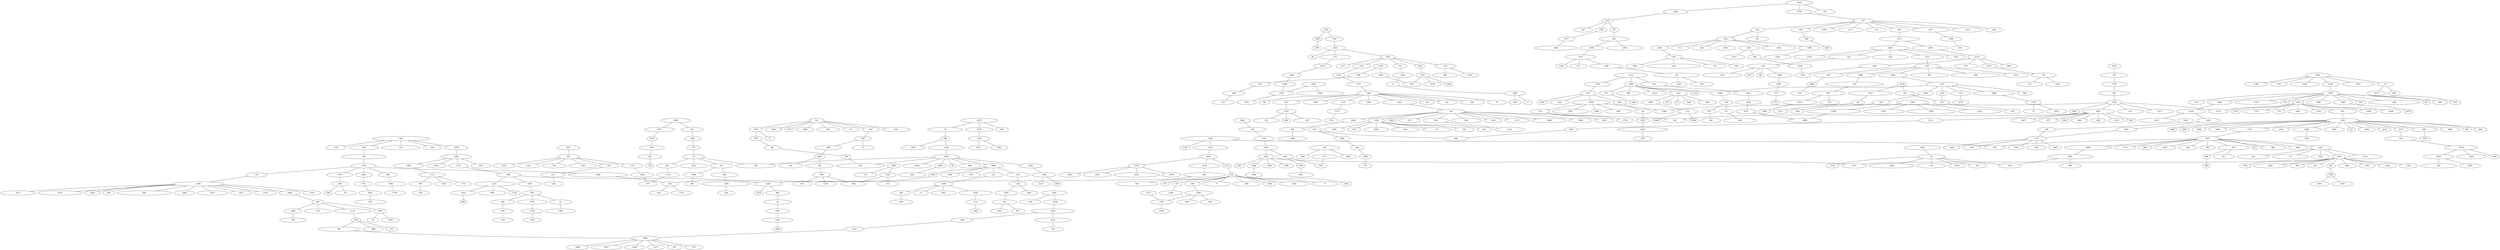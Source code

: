 graph {



	1000 [height="0.47", level="1", pos="-2176.00,-25022.75", width="1.46"];
	1003 [height="0.47", level="3", pos="-19594.56,-6836.48", width="1.39"];
	1004 [height="0.47", level="4", pos="14266.13,45378.16", width="1.83"];
	1005 [height="0.47", level="3", pos="12906.98,-16640.32", width="3.26"];
	1006 [height="0.47", level="5", pos="-2343.33,41447.18", width="1.39"];
	1007 [height="0.47", level="7", pos="30479.66,19232.60", width="0.97"];
	1009 [height="0.47", level="4", pos="-50760.72,7044.84", width="2.40"];
	1011 [height="0.47", level="3", pos="87067.88,69178.60", width="2.19"];
	1018 [height="0.47", level="7", pos="19682.10,-15401.94", width="2.54"];
	1028 [height="0.47", level="5", pos="-7848.45,5232.47", width="2.29"];
	1029 [height="0.47", level="4", pos="25585.59,23347.51", width="2.53"];
	1037 [height="0.47", level="8", pos="-36314.89,14398.19", width="2.04"];
	1040 [height="0.47", level="7", pos="40428.90,-16385.55", width="2.18"];
	1045 [height="0.47", level="8", pos="14525.84,-22230.19", width="2.15"];
	1047 [height="0.47", level="7", pos="-22592.40,-41542.17", width="1.04"];
	1052 [height="0.47", level="5", pos="54452.25,18383.52", width="3.31"];
	1054 [height="0.47", level="7", pos="-61019.31,15095.49", width="2.25"];
	1055 [height="0.47", level="1", pos="38298.18,-12136.38", width="3.36"];
	1056 [height="0.47", level="3", pos="-11052.52,28683.45", width="0.79"];
	1057 [height="0.47", level="3", pos="-23466.91,-28142.00", width="3.03"];
	1058 [height="0.47", level="5", pos="-26368.41,-23693.67", width="2.74"];
	1066 [height="0.47", level="7", pos="4688.86,6897.08", width="0.56"];
	1068 [height="0.47", level="3", pos="-3880.93,-41390.00", width="1.07"];
	107 [height="0.47", level="3", pos="-13997.54,-28858.96", width="3.03"];
	1071 [height="0.47", level="6", pos="38026.19,-19723.56", width="2.29"];
	1074 [height="0.47", level="3", pos="10784.84,-10572.13", width="3.38"];
	1080 [height="0.47", level="2", pos="363.55,-41730.20", width="2.61"];
	1083 [height="0.47", level="1", pos="-30373.20,-53356.20", width="0.67"];
	1088 [height="0.47", level="6", pos="48059.66,-25370.47", width="1.94"];
	1089 [height="0.47", level="3", pos="30326.22,2466.31", width="6.46"];
	1096 [height="0.47", level="3", pos="26649.20,226.42", width="3.40"];
	1098 [height="0.47", level="7", pos="29545.38,-38887.21", width="2.40"];
	1099 [height="0.47", level="8", pos="-64006.05,15850.02", width="2.29"];
	11 [height="0.47", level="2", pos="-9687.20,-40913.26", width="0.94"];
	1101 [height="0.47", level="5", pos="22712.28,-12519.38", width="2.18"];
	1102 [height="0.47", level="5", pos="23933.06,-8427.73", width="3.24"];
	1104 [height="0.47", level="3", pos="31204.95,-5597.54", width="2.67"];
	1117 [height="0.47", level="4", pos="-58399.92,-1053.48", width="2.75"];
	1121 [height="0.47", level="5", pos="11214.87,-24883.09", width="2.13"];
	1125 [height="0.47", level="3", pos="-16535.28,-28906.77", width="2.06"];
	1127 [height="0.47", level="6", pos="-3926.44,42506.67", width="2.22"];
	1129 [height="0.47", level="3", pos="86591.98,71340.84", width="2.29"];
	1130 [height="0.47", level="6", pos="44873.41,6763.05", width="2.47"];
	1133 [height="0.47", level="5", pos="50786.22,-70.90", width="2.36"];
	1135 [height="0.47", level="8", pos="-25521.68,37455.95", width="2.18"];
	114 [height="0.47", level="3", pos="-54289.02,8352.30", width="2.26"];
	1140 [height="0.47", level="7", pos="-31531.37,35398.03", width="1.29"];
	1143 [height="0.47", level="1", pos="-37449.02,-11565.01", width="3.26"];
	1144 [height="0.47", level="6", pos="-14471.79,-2229.38", width="1.74"];
	1146 [height="0.47", level="5", pos="-254.51,24997.80", width="2.47"];
	1151 [height="0.47", level="3", pos="-29715.71,-34820.21", width="2.25"];
	1153 [height="0.47", level="5", pos="-8180.61,12075.83", width="1.74"];
	1157 [height="0.47", level="5", pos="-35369.08,-24626.20", width="2.19"];
	1158 [height="0.47", level="3", pos="37446.84,8527.63", width="1.92"];
	1160 [height="0.47", level="3", pos="9835.93,-15738.26", width="1.94"];
	1163 [height="0.47", level="5", pos="8734.24,-47943.26", width="2.19"];
	1164 [height="0.47", level="5", pos="-30651.72,-11729.60", width="1.94"];
	1166 [height="0.47", level="6", pos="55326.77,2524.86", width="5.26"];
	1169 [height="0.47", level="5", pos="-5914.12,5705.10", width="1.21"];
	1173 [height="0.47", level="5", pos="-36352.30,-14188.79", width="2.67"];
	1175 [height="0.47", level="4", pos="-33137.06,-24549.32", width="2.64"];
	1193 [height="0.47", level="6", pos="-50814.16,18543.45", width="4.29"];
	1194 [height="0.47", level="3", pos="141.63,1445.03", width="2.78"];
	1196 [height="0.47", level="3", pos="33913.59,-12406.43", width="0.94"];
	1200 [height="0.47", level="5", pos="-31700.71,29183.74", width="1.49"];
	1201 [height="0.47", level="3", pos="10966.00,23714.04", width="1.78"];
	1206 [height="0.47", level="5", pos="6773.96,35638.19", width="1.36"];
	1208 [height="0.47", level="7", pos="-24594.80,4827.69", width="4.14"];
	1209 [height="0.47", level="3", pos="13577.92,-21069.09", width="2.11"];
	1212 [height="0.47", level="2", pos="-22849.13,-3677.68", width="2.61"];
	1221 [height="0.47", level="3", pos="-34916.15,52429.76", width="1.63"];
	1224 [height="0.47", level="3", pos="-24402.50,26202.61", width="1.04"];
	1226 [height="0.47", level="4", pos="12259.04,35229.18", width="2.64"];
	1236 [height="0.47", level="2", pos="-32801.87,-42901.82", width="1.97"];
	1237 [height="0.47", level="1", pos="-27477.97,33376.25", width="3.47"];
	1241 [height="0.47", level="3", pos="35780.47,-20348.62", width="2.40"];
	1248 [height="0.47", level="8", pos="-10110.36,-30833.25", width="2.53"];
	1249 [height="0.47", level="3", pos="-26008.50,-23051.04", width="2.33"];
	1250 [height="0.47", level="7", pos="-65685.32,14622.18", width="2.88"];
	1257 [height="0.47", level="1", pos="-7303.73,-37730.17", width="1.81"];
	1259 [height="0.47", level="8", pos="-25850.60,-31803.18", width="1.33"];
	1263 [height="0.47", level="3", pos="-23645.40,-2129.58", width="1.67"];
	1264 [height="0.47", level="1", pos="5161.46,24007.35", width="2.01"];
	1266 [height="0.47", level="2", pos="11097.66,21442.24", width="2.06"];
	1274 [height="0.47", level="2", pos="3162.14,-9884.47", width="0.44"];
	1278 [height="0.47", level="7", pos="4543.93,-26519.49", width="0.76"];
	1281 [height="0.47", level="7", pos="-24863.78,-33891.63", width="1.99"];
	1284 [height="0.47", level="2", pos="-14363.21,-38166.57", width="2.26"];
	1292 [height="0.47", level="2", pos="5099.09,-6686.76", width="2.40"];
	1293 [height="0.47", level="7", pos="47869.58,-5525.45", width="3.03"];
	1297 [height="0.47", level="7", pos="-55586.31,23610.46", width="1.81"];
	1299 [height="0.47", level="3", pos="-48673.34,28162.61", width="2.15"];
	1305 [height="0.47", level="7", pos="-25814.42,-38055.51", width="1.57"];
	1312 [height="0.47", level="6", pos="40488.02,-24265.79", width="2.88"];
	1313 [height="0.47", level="2", pos="-53312.37,32436.92", width="0.81"];
	1315 [height="0.47", level="5", pos="7906.53,28552.97", width="2.68"];
	132 [height="0.47", level="3", pos="33070.25,9836.99", width="2.54"];
	1322 [height="0.47", level="3", pos="-29077.66,-4884.36", width="1.74"];
	1330 [height="0.47", level="6", pos="-38805.38,-7578.38", width="2.25"];
	1333 [height="0.47", level="5", pos="-2802.20,12443.40", width="4.58"];
	1340 [height="0.47", level="4", pos="-28780.83,-25072.46", width="2.50"];
	1341 [height="0.47", level="3", pos="9999.76,-46714.13", width="2.19"];
	1349 [height="0.47", level="8", pos="-6038.33,-37347.79", width="1.76"];
	1356 [height="0.47", level="4", pos="16524.61,-51286.51", width="2.36"];
	1357 [height="0.47", level="2", pos="-27408.08,-29145.93", width="2.64"];
	1359 [height="0.47", level="3", pos="-23696.99,17138.10", width="2.81"];
	1360 [height="0.47", level="8", pos="-21965.11,-51743.86", width="1.97"];
	1361 [height="0.47", level="7", pos="15837.58,34506.76", width="1.83"];
	1363 [height="0.47", level="6", pos="-5234.46,-22976.69", width="3.26"];
	1383 [height="0.47", level="6", pos="19391.04,-2893.82", width="6.36"];
	1384 [height="0.47", level="5", pos="5868.92,37366.74", width="1.85"];
	1387 [height="0.47", level="5", pos="-2234.93,-41656.06", width="3.31"];
	1389 [height="0.47", level="7", pos="31725.21,20230.51", width="2.60"];
	139 [height="0.47", level="1", pos="9380.93,2721.23", width="3.13"];
	1396 [height="0.47", level="3", pos="8522.35,35150.58", width="1.64"];
	1398 [height="0.47", level="7", pos="-15458.39,-58748.34", width="2.32"];
	1399 [height="0.47", level="7", pos="4436.31,11557.08", width="1.14"];
	14 [height="0.47", level="1", pos="12579.96,15568.72", width="3.93"];
	140 [height="0.47", level="3", pos="-27741.88,19068.53", width="2.18"];
	1402 [height="0.47", level="6", pos="-52705.12,-9535.95", width="2.64"];
	1404 [height="0.47", level="7", pos="-38979.02,38796.01", width="1.28"];
	1405 [height="0.47", level="8", pos="-14232.29,-4384.96", width="1.08"];
	141 [height="0.47", level="3", pos="92444.14,70726.65", width="2.36"];
	1417 [height="0.47", level="4", pos="-28097.49,-791.62", width="0.88"];
	1421 [height="0.47", level="5", pos="55070.90,-14007.34", width="2.13"];
	1433 [height="0.47", level="3", pos="-30425.76,48064.50", width="4.79"];
	144 [height="0.47", level="5", pos="-31573.47,23707.96", width="1.46"];
	1440 [height="0.47", level="3", pos="-18119.71,28878.93", width="1.01"];
	1443 [height="0.47", level="5", pos="-40621.09,28900.98", width="2.74"];
	1445 [height="0.47", level="2", pos="27230.69,40637.83", width="1.43"];
	1446 [height="0.47", level="5", pos="-14458.30,33925.42", width="1.35"];
	1455 [height="0.47", level="3", pos="-18315.83,35453.12", width="2.08"];
	1456 [height="0.47", level="8", pos="-6072.68,41265.84", width="1.81"];
	1457 [height="0.47", level="6", pos="-18994.47,-45373.70", width="1.56"];
	1458 [height="0.47", level="3", pos="45248.52,-32675.25", width="1.99"];
	1474 [height="0.47", level="2", pos="-6238.82,8042.76", width="1.01"];
	1476 [height="0.47", level="5", pos="-32584.12,-46981.40", width="1.11"];
	148 [height="0.47", level="5", pos="-49715.47,9782.36", width="2.15"];
	1484 [height="0.47", level="2", pos="-40527.32,-15484.85", width="4.54"];
	1488 [height="0.47", level="3", pos="-62411.21,3918.26", width="2.33"];
	149 [height="0.47", level="5", pos="11140.83,39556.60", width="2.26"];
	1490 [height="0.47", level="5", pos="-40853.26,226.86", width="1.88"];
	1492 [height="0.47", level="5", pos="49039.52,3596.13", width="2.54"];
	1494 [height="0.47", level="2", pos="-21376.01,-47768.94", width="0.74"];
	1496 [height="0.47", level="3", pos="-38412.87,-17486.90", width="3.13"];
	1498 [height="0.47", level="4", pos="-27961.58,-15028.54", width="3.74"];
	150 [height="0.47", level="5", pos="-43809.29,19786.11", width="4.47"];
	1505 [height="0.47", level="7", pos="-53510.70,24351.43", width="2.04"];
	1508 [height="0.47", level="3", pos="-30525.72,-10446.65", width="2.47"];
	1512 [height="0.47", level="5", pos="-38983.58,22346.20", width="3.51"];
	1515 [height="0.47", level="8", pos="-3537.09,40816.76", width="2.01"];
	152 [height="0.47", level="3", pos="-36687.25,-3623.21", width="2.82"];
	1522 [height="0.47", level="6", pos="-55745.11,26054.22", width="5.79"];
	1523 [height="0.47", level="4", pos="-60478.18,17956.55", width="2.04"];
	1524 [height="0.47", level="2", pos="16378.33,17307.31", width="2.01"];
	1529 [height="0.47", level="3", pos="91752.46,72527.12", width="1.81"];
	153 [height="0.47", level="4", pos="-16250.89,-27071.60", width="2.82"];
	1532 [height="0.47", level="5", pos="47712.04,-7132.68", width="2.39"];
	1535 [height="0.47", level="4", pos="3447.79,384.76", width="1.43"];
	1537 [height="0.47", level="6", pos="-58840.53,4646.91", width="4.03"];
	1538 [height="0.47", level="2", pos="-20941.54,-18658.39", width="1.76"];
	1539 [height="0.47", level="3", pos="21434.30,-4251.92", width="1.15"];
	1541 [height="0.47", level="7", pos="49926.93,-7506.75", width="2.36"];
	1545 [height="0.47", level="4", pos="16240.73,-7394.44", width="3.79"];
	1551 [height="0.47", level="5", pos="-6590.00,10203.67", width="1.07"];
	1555 [height="0.47", level="5", pos="-38427.51,14583.37", width="2.08"];
	1560 [height="0.47", level="7", pos="-43759.97,-23916.58", width="1.28"];
	1567 [height="0.47", level="6", pos="-6361.31,-35549.53", width="2.40"];
	157 [height="0.47", level="5", pos="-34187.38,21646.86", width="1.56"];
	1577 [height="0.47", level="5", pos="-27690.07,-40634.65", width="1.50"];
	1578 [height="0.47", level="5", pos="-20161.99,39951.17", width="1.71"];
	1580 [height="0.47", level="3", pos="78624.28,58313.65", width="2.89"];
	1584 [height="0.47", level="8", pos="13681.37,27376.80", width="0.83"];
	1588 [height="0.47", level="4", pos="-41971.27,-28272.61", width="3.58"];
	1589 [height="0.47", level="5", pos="8861.65,30203.42", width="1.46"];
	1591 [height="0.47", level="2", pos="13471.04,17828.91", width="2.29"];
	1593 [height="0.47", level="4", pos="-38501.85,-33989.04", width="1.83"];
	1598 [height="0.47", level="6", pos="49449.27,8545.56", width="2.19"];
	1608 [height="0.47", level="7", pos="31175.48,-37469.72", width="2.96"];
	161 [height="0.47", level="2", pos="56869.00,14056.27", width="2.40"];
	1618 [height="0.47", level="4", pos="3801.31,2189.01", width="1.88"];
	1619 [height="0.47", level="8", pos="-52947.66,-5926.09", width="2.94"];
	1621 [height="0.47", level="8", pos="19062.04,34959.51", width="1.36"];
	1630 [height="0.47", level="5", pos="37510.71,5480.62", width="2.46"];
	1633 [height="0.47", level="3", pos="43646.70,11774.12", width="2.99"];
	1638 [height="0.47", level="7", pos="33632.25,13354.88", width="2.06"];
	164 [height="0.47", level="4", pos="-32001.27,-15210.86", width="3.01"];
	1642 [height="0.47", level="3", pos="-31867.84,-10785.38", width="0.81"];
	1643 [height="0.47", level="8", pos="38564.94,2106.04", width="1.94"];
	1646 [height="0.47", level="5", pos="2950.18,3395.09", width="1.11"];
	1647 [height="0.47", level="6", pos="35187.02,7953.05", width="1.92"];
	1648 [height="0.47", level="2", pos="-1262.61,5727.97", width="1.50"];
	1650 [height="0.47", level="4", pos="4017.64,-5893.54", width="3.00"];
	1652 [height="0.47", level="1", pos="6823.20,25991.71", width="1.25"];
	1657 [height="0.47", level="3", pos="-16764.31,33329.15", width="1.99"];
	1662 [height="0.47", level="7", pos="-5907.60,20697.27", width="2.74"];
	1663 [height="0.47", level="8", pos="17676.56,13891.01", width="1.18"];
	1674 [height="0.47", level="7", pos="-10861.12,14472.41", width="0.83"];
	1679 [height="0.47", level="2", pos="-33994.73,14007.98", width="1.43"];
	168 [height="0.47", level="2", pos="24117.43,41341.17", width="3.29"];
	1681 [height="0.47", level="8", pos="14788.53,2021.64", width="4.92"];
	1683 [height="0.47", level="3", pos="75661.67,52546.34", width="1.85"];
	1686 [height="0.47", level="1", pos="1805.07,8759.56", width="2.01"];
	1689 [height="0.47", level="5", pos="15567.54,4170.24", width="5.13"];
	1691 [height="0.47", level="8", pos="13615.85,25732.87", width="2.11"];
	1692 [height="0.47", level="6", pos="-5420.04,47054.95", width="1.78"];
	17 [height="0.47", level="1", pos="-3154.05,-26420.03", width="2.88"];
	1700 [height="0.47", level="4", pos="25626.17,1394.79", width="2.29"];
	1703 [height="0.47", level="3", pos="-5387.53,22112.31", width="1.88"];
	1705 [height="0.47", level="3", pos="-21466.36,7445.91", width="1.85"];
	1707 [height="0.47", level="6", pos="8535.74,7584.71", width="4.35"];
	1709 [height="0.47", level="7", pos="-19279.53,-57085.78", width="1.57"];
	1711 [height="0.47", level="2", pos="20693.35,36564.88", width="2.74"];
	1713 [height="0.47", level="3", pos="9656.33,-18321.14", width="2.88"];
	1716 [height="0.47", level="1", pos="14682.06,-25214.31", width="1.28"];
	1725 [height="0.47", level="8", pos="19522.05,13514.08", width="2.15"];
	1730 [height="0.47", level="7", pos="-36549.36,-22377.78", width="1.56"];
	1731 [height="0.47", level="6", pos="8294.56,-18062.74", width="1.74"];
	1733 [height="0.47", level="3", pos="16485.87,10681.92", width="2.33"];
	1737 [height="0.47", level="4", pos="-8900.06,4714.70", width="2.99"];
	174 [height="0.47", level="3", pos="-5551.32,2949.68", width="1.29"];
	1748 [height="0.47", level="8", pos="15360.29,27248.47", width="2.26"];
	1751 [height="0.47", level="6", pos="29205.65,3959.23", width="2.29"];
	1755 [height="0.47", level="6", pos="-6991.93,-1248.44", width="2.75"];
	1759 [height="0.47", level="8", pos="30320.73,-8707.96", width="2.81"];
	1763 [height="0.47", level="2", pos="63330.34,38117.19", width="1.43"];
	1766 [height="0.47", level="7", pos="24440.38,-43540.27", width="2.32"];
	1768 [height="0.47", level="3", pos="18498.39,-37282.44", width="3.26"];
	1774 [height="0.47", level="7", pos="27060.11,-12306.24", width="1.99"];
	1787 [height="0.47", level="4", pos="56909.39,37454.59", width="1.35"];
	1789 [height="0.47", level="3", pos="-48821.77,-16898.08", width="1.28"];
	1793 [height="0.47", level="1", pos="19502.65,-33049.28", width="3.24"];
	1794 [height="0.47", level="8", pos="20854.63,-31377.53", width="2.29"];
	1801 [height="0.47", level="3", pos="81394.42,63471.22", width="1.18"];
	1806 [height="0.47", level="5", pos="-24020.69,-12221.51", width="1.36"];
	1807 [height="0.47", level="5", pos="-30081.02,-1215.23", width="2.75"];
	1810 [height="0.47", level="3", pos="70035.13,48497.01", width="1.85"];
	1819 [height="0.47", level="5", pos="57781.96,20442.74", width="2.71"];
	182 [height="0.47", level="2", pos="2762.40,-136.64", width="2.04"];
	1826 [height="0.47", level="5", pos="8995.69,32563.52", width="1.78"];
	1830 [height="0.47", level="7", pos="38963.86,39959.82", width="2.06"];
	1832 [height="0.47", level="4", pos="-2895.81,813.49", width="1.42"];
	1835 [height="0.47", level="1", pos="9845.93,-30535.33", width="2.54"];
	1839 [height="0.47", level="1", pos="-17743.41,-19868.61", width="2.26"];
	1847 [height="0.47", level="8", pos="-44745.62,-889.60", width="3.36"];
	1848 [height="0.47", level="3", pos="-11389.99,29204.77", width="0.60"];
	1849 [height="0.47", level="5", pos="26302.57,42087.74", width="1.83"];
	1853 [height="0.47", level="5", pos="6888.54,15633.27", width="3.29"];
	1855 [height="0.47", level="7", pos="-58867.88,19677.79", width="3.72"];
	1856 [height="0.47", level="2", pos="33493.61,21094.10", width="2.50"];
	1857 [height="0.47", level="1", pos="-5803.49,-31160.84", width="2.22"];
	1858 [height="0.47", level="5", pos="31408.86,13267.69", width="2.13"];
	186 [height="0.47", level="5", pos="-48948.38,20873.33", width="3.58"];
	1873 [height="0.47", level="5", pos="10023.25,35036.10", width="1.18"];
	1878 [height="0.47", level="6", pos="8120.47,23276.12", width="1.49"];
	1884 [height="0.47", level="7", pos="-36597.60,33868.71", width="1.08"];
	1885 [height="0.47", level="4", pos="-13255.26,30561.05", width="2.13"];
	1890 [height="0.47", level="2", pos="-9800.46,-43869.57", width="2.32"];
	1891 [height="0.47", level="3", pos="-7739.88,3666.00", width="2.25"];
	19 [height="0.47", level="1", pos="1999.78,-36170.34", width="2.96"];
	1902 [height="0.47", level="5", pos="88923.84,71001.27", width="2.71"];
	1905 [height="0.47", level="6", pos="-5279.12,38957.12", width="2.25"];
	1907 [height="0.47", level="5", pos="-26535.37,-2889.57", width="3.51"];
	191 [height="0.47", level="4", pos="-31291.53,-18182.24", width="2.39"];
	1910 [height="0.47", level="8", pos="16093.99,-28235.68", width="2.74"];
	1914 [height="0.47", level="4", pos="11946.53,508.77", width="2.50"];
	1916 [height="0.47", level="2", pos="36848.40,19151.62", width="2.82"];
	1927 [height="0.47", level="4", pos="7380.28,5863.05", width="1.21"];
	1934 [height="0.47", level="1", pos="-6865.79,-20299.59", width="1.18"];
	1937 [height="0.47", level="5", pos="-49594.00,16966.17", width="0.97"];
	1946 [height="0.47", level="6", pos="40352.55,-21168.86", width="2.29"];
	1948 [height="0.47", level="6", pos="-20486.31,489.57", width="2.28"];
	1949 [height="0.47", level="5", pos="-4674.22,10208.15", width="2.67"];
	1957 [height="0.47", level="4", pos="23980.43,13097.63", width="2.74"];
	1961 [height="0.47", level="5", pos="29449.57,9272.19", width="0.94"];
	1964 [height="0.47", level="4", pos="9048.49,556.77", width="3.96"];
	1968 [height="0.47", level="6", pos="-48431.08,-23270.49", width="2.61"];
	197 [height="0.47", level="5", pos="-38056.97,-1988.17", width="2.74"];
	1972 [height="0.47", level="5", pos="35048.65,-29091.75", width="0.81"];
	1973 [height="0.47", level="2", pos="-17122.95,-22541.74", width="1.50"];
	1976 [height="0.47", level="5", pos="-52156.28,-1323.43", width="2.81"];
	1977 [height="0.47", level="4", pos="-27760.84,-5997.11", width="2.11"];
	1978 [height="0.47", level="1", pos="3256.18,-7467.92", width="1.76"];
	1981 [height="0.47", level="1", pos="18494.95,6188.17", width="1.43"];
	1983 [height="0.47", level="8", pos="-4409.95,-31883.68", width="2.94"];
	1984 [height="0.47", level="5", pos="-40913.81,31393.66", width="3.17"];
	1986 [height="0.47", level="5", pos="-9446.97,15424.27", width="2.13"];
	1988 [height="0.47", level="5", pos="33045.25,-27034.93", width="2.18"];
	1999 [height="0.47", level="2", pos="-17151.04,-9826.80", width="1.76"];
	2000 [height="0.47", level="8", pos="9409.36,26172.68", width="3.61"];
	2001 [height="0.47", level="7", pos="28699.07,-8966.92", width="1.83"];
	2003 [height="0.47", level="5", pos="-49729.88,-23179.49", width="4.06"];
	2005 [height="0.47", level="7", pos="31907.81,30945.79", width="2.67"];
	2009 [height="0.47", level="5", pos="55864.56,16243.52", width="3.24"];
	2014 [height="0.47", level="3", pos="-18376.98,25428.29", width="2.60"];
	2016 [height="0.47", level="2", pos="33951.65,19371.57", width="3.08"];
	2022 [height="0.47", level="8", pos="7706.81,13641.05", width="3.22"];
	2027 [height="0.47", level="1", pos="14685.89,6023.91", width="2.33"];
	204 [height="0.47", level="3", pos="19780.18,1779.69", width="2.36"];
	2042 [height="0.47", level="1", pos="7.96,-6965.57", width="4.93"];
	2048 [height="0.47", level="5", pos="-41190.18,15723.49", width="4.13"];
	2050 [height="0.47", level="4", pos="10643.20,-6937.04", width="1.90"];
	2052 [height="0.47", level="3", pos="-1397.96,22074.79", width="2.68"];
	2057 [height="0.47", level="7", pos="31393.12,-34798.28", width="3.29"];
	2058 [height="0.47", level="8", pos="29086.25,-35037.38", width="2.22"];
	2068 [height="0.47", level="7", pos="-127.91,2653.85", width="3.13"];
	2075 [height="0.47", level="3", pos="32624.58,39240.81", width="4.00"];
	2079 [height="0.47", level="7", pos="7374.41,16966.36", width="2.26"];
	2085 [height="0.47", level="3", pos="-18974.58,-21225.47", width="2.74"];
	2088 [height="0.47", level="5", pos="-22786.66,34844.77", width="4.49"];
	2092 [height="0.47", level="7", pos="37750.56,38553.38", width="1.90"];
	2096 [height="0.47", level="6", pos="-49274.72,25125.63", width="2.74"];
	21 [height="0.47", level="2", pos="-11859.64,-40502.45", width="1.46"];
	2101 [height="0.47", level="1", pos="-23299.76,-21647.87", width="3.01"];
	2102 [height="0.47", level="3", pos="-41170.88,-1780.19", width="1.81"];
	2105 [height="0.47", level="6", pos="-7027.37,41892.33", width="1.74"];
	2106 [height="0.47", level="7", pos="37478.57,40231.20", width="2.40"];
	2107 [height="0.47", level="4", pos="-8364.19,30564.93", width="3.92"];
	2112 [height="0.47", level="3", pos="-56363.71,7668.02", width="3.38"];
	2119 [height="0.47", level="5", pos="38127.75,-23851.93", width="4.07"];
	212 [height="0.47", level="4", pos="27247.54,12855.21", width="2.18"];
	2120 [height="0.47", level="7", pos="36367.15,-19789.43", width="1.94"];
	2123 [height="0.47", level="5", pos="-22613.03,21478.19", width="3.61"];
	2126 [height="0.47", level="7", pos="21580.07,-39471.78", width="3.92"];
	213 [height="0.47", level="5", pos="-13556.04,-126.02", width="2.85"];
	2132 [height="0.47", level="3", pos="-9780.16,858.42", width="2.19"];
	2134 [height="0.47", level="6", pos="-38878.62,15272.13", width="3.43"];
	2137 [height="0.47", level="5", pos="-38639.58,-9142.22", width="2.29"];
	2138 [height="0.47", level="6", pos="-4552.18,6556.67", width="1.67"];
	2140 [height="0.47", level="5", pos="2863.55,23504.08", width="3.17"];
	2153 [height="0.47", level="5", pos="1060.30,8165.22", width="1.88"];
	2155 [height="0.47", level="7", pos="28312.83,-44041.18", width="2.08"];
	2160 [height="0.47", level="2", pos="34949.42,24068.31", width="3.92"];
	2161 [height="0.47", level="6", pos="-45316.70,-26137.80", width="3.36"];
	2162 [height="0.47", level="4", pos="20880.10,14730.32", width="3.61"];
	2166 [height="0.47", level="1", pos="38026.17,-16935.00", width="5.56"];
	2169 [height="0.47", level="5", pos="-7275.75,6806.03", width="1.97"];
	2170 [height="0.47", level="6", pos="5719.37,9131.75", width="1.60"];
	2171 [height="0.47", level="7", pos="28061.07,-37857.90", width="1.85"];
	2174 [height="0.47", level="7", pos="-24203.81,38468.38", width="1.78"];
	2175 [height="0.47", level="3", pos="4089.67,28112.80", width="1.99"];
	218 [height="0.47", level="3", pos="26364.59,-5929.14", width="4.75"];
	2180 [height="0.47", level="3", pos="-36137.02,-1997.81", width="2.64"];
	2186 [height="0.47", level="6", pos="-44072.69,6701.98", width="3.99"];
	2191 [height="0.47", level="3", pos="-37911.62,31916.23", width="3.22"];
	2196 [height="0.47", level="5", pos="-5153.17,17621.25", width="1.92"];
	2200 [height="0.47", level="4", pos="24179.35,16316.45", width="2.10"];
	2201 [height="0.47", level="3", pos="15916.50,8216.81", width="2.53"];
	2206 [height="0.47", level="5", pos="-43531.33,-4458.00", width="2.60"];
	2212 [height="0.47", level="7", pos="29935.77,20611.11", width="1.97"];
	2213 [height="0.47", level="5", pos="-43770.32,10376.52", width="4.33"];
	2215 [height="0.47", level="5", pos="-40732.24,39252.21", width="3.72"];
	2219 [height="0.47", level="5", pos="-20247.52,42539.21", width="2.25"];
	2221 [height="0.47", level="5", pos="-31514.86,-19510.67", width="3.79"];
	2222 [height="0.47", level="4", pos="-35608.82,14832.65", width="5.40"];
	223 [height="0.47", level="6", pos="-11679.38,-53936.99", width="2.43"];
	2230 [height="0.47", level="7", pos="-7125.81,28794.21", width="3.17"];
	2234 [height="0.47", level="7", pos="21943.78,-42586.61", width="4.64"];
	2237 [height="0.47", level="3", pos="34239.78,-18431.85", width="3.75"];
	2238 [height="0.47", level="8", pos="18663.80,-45308.57", width="2.50"];
	2239 [height="0.47", level="5", pos="-15865.15,-44571.69", width="1.92"];
	2242 [height="0.47", level="5", pos="-52429.14,2908.65", width="1.88"];
	2246 [height="0.47", level="4", pos="4422.66,1905.01", width="4.86"];
	2247 [height="0.47", level="6", pos="-6582.71,43349.74", width="2.11"];
	2260 [height="0.47", level="3", pos="-1506.24,7142.53", width="2.25"];
	2265 [height="0.47", level="8", pos="17726.36,-48732.11", width="2.74"];
	227 [height="0.47", level="5", pos="-538.52,7036.20", width="0.93"];
	2270 [height="0.47", level="3", pos="-43456.00,1874.81", width="1.94"];
	2271 [height="0.47", level="4", pos="-12016.08,-1442.50", width="3.01"];
	2275 [height="0.47", level="7", pos="34839.11,40386.79", width="2.99"];
	2277 [height="0.47", level="2", pos="-43841.23,-16187.69", width="1.81"];
	2279 [height="0.47", level="1", pos="33784.27,-20639.69", width="4.78"];
	2280 [height="0.47", level="4", pos="-34841.93,-18511.95", width="2.68"];
	2281 [height="0.47", level="7", pos="-5577.37,13009.32", width="1.92"];
	2282 [height="0.47", level="7", pos="1804.55,-27498.36", width="3.10"];
	2284 [height="0.47", level="7", pos="-468.83,4415.80", width="1.88"];
	2289 [height="0.47", level="7", pos="-29117.30,30355.89", width="1.78"];
	229 [height="0.47", level="2", pos="54797.89,4495.72", width="1.85"];
	2291 [height="0.47", level="6", pos="1787.05,5960.03", width="3.54"];
	2292 [height="0.47", level="8", pos="36303.17,-14268.15", width="1.69"];
	2301 [height="0.47", level="3", pos="-22118.37,3568.47", width="3.89"];
	2302 [height="0.47", level="7", pos="32927.25,-10916.75", width="1.88"];
	2309 [height="0.47", level="5", pos="-26112.41,28515.97", width="2.26"];
	2312 [height="0.47", level="1", pos="16078.00,18740.28", width="3.64"];
	2314 [height="0.47", level="4", pos="-54196.24,-14204.70", width="1.15"];
	2322 [height="0.47", level="5", pos="-45912.33,-3190.54", width="1.76"];
	2324 [height="0.47", level="3", pos="-31369.38,-32667.56", width="1.94"];
	2331 [height="0.47", level="1", pos="12660.11,-28293.42", width="4.49"];
	234 [height="0.47", level="5", pos="-38531.56,17101.82", width="3.94"];
	2340 [height="0.47", level="7", pos="-59059.97,22172.95", width="1.99"];
	2344 [height="0.47", level="5", pos="16388.83,37639.95", width="0.81"];
	2346 [height="0.47", level="3", pos="23285.48,-31652.45", width="1.90"];
	2357 [height="0.47", level="6", pos="-6688.80,16557.36", width="1.14"];
	2360 [height="0.47", level="5", pos="-25081.68,13830.81", width="1.11"];
	2362 [height="0.47", level="5", pos="15882.70,-19022.55", width="3.29"];
	2369 [height="0.47", level="1", pos="-36100.78,30029.39", width="3.24"];
	237 [height="0.47", level="6", pos="-47666.63,-28117.69", width="1.88"];
	2374 [height="0.47", level="7", pos="64880.63,42945.00", width="0.53"];
	2377 [height="0.47", level="7", pos="-38670.27,27912.46", width="2.82"];
	2383 [height="0.47", level="2", pos="-19796.58,7115.35", width="2.13"];
	2386 [height="0.47", level="5", pos="-21213.06,26916.51", width="1.39"];
	2391 [height="0.47", level="1", pos="-26546.73,-52837.12", width="1.11"];
	24 [height="0.47", level="2", pos="-31137.07,14121.28", width="1.81"];
	2400 [height="0.47", level="3", pos="72616.82,46449.56", width="1.94"];
	2402 [height="0.47", level="7", pos="25770.82,-16589.05", width="2.47"];
	2418 [height="0.47", level="4", pos="-25966.27,47397.73", width="1.11"];
	2432 [height="0.47", level="3", pos="-1598.57,19097.75", width="3.51"];
	2435 [height="0.47", level="7", pos="2993.54,4030.01", width="1.43"];
	2440 [height="0.47", level="6", pos="39892.39,13838.32", width="1.32"];
	2447 [height="0.47", level="5", pos="-49901.08,-620.52", width="1.01"];
	2460 [height="0.47", level="6", pos="-2607.44,6065.05", width="2.13"];
	2464 [height="0.47", level="3", pos="-32586.02,-39189.92", width="2.26"];
	2465 [height="0.47", level="3", pos="96293.08,76507.61", width="1.43"];
	2472 [height="0.47", level="5", pos="54894.48,22109.31", width="1.07"];
	2474 [height="0.47", level="5", pos="5815.88,13475.54", width="3.60"];
	2478 [height="0.47", level="1", pos="1184.02,-6500.53", width="2.04"];
	248 [height="0.47", level="1", pos="13778.39,-36672.89", width="2.01"];
	2481 [height="0.47", level="6", pos="-7376.93,34980.65", width="2.61"];
	2489 [height="0.47", level="3", pos="-23923.86,2762.34", width="1.21"];
	249 [height="0.47", level="4", pos="44689.01,8771.52", width="2.22"];
	2493 [height="0.47", level="3", pos="42684.42,-30529.67", width="1.35"];
	2499 [height="0.47", level="8", pos="-12605.68,17085.95", width="3.68"];
	2502 [height="0.47", level="8", pos="-12281.08,8976.96", width="3.47"];
	2522 [height="0.47", level="8", pos="-9169.77,10122.74", width="4.64"];
	2524 [height="0.47", level="8", pos="-13185.92,21586.42", width="2.82"];
	2525 [height="0.47", level="8", pos="-16344.74,8178.05", width="4.44"];
	2529 [height="0.47", level="8", pos="-12829.56,13961.89", width="5.79"];
	253 [height="0.47", level="3", pos="-31772.22,-22215.22", width="1.63"];
	2531 [height="0.47", level="8", pos="-12177.79,19677.42", width="2.19"];
	254 [height="0.47", level="7", pos="9391.14,11357.50", width="3.44"];
	2541 [height="0.47", level="8", pos="-12155.96,4205.46", width="5.26"];
	2542 [height="0.47", level="8", pos="-15877.21,21382.51", width="3.33"];
	2549 [height="0.47", level="8", pos="-50025.55,-36218.27", width="5.07"];
	2550 [height="0.47", level="8", pos="-43189.00,-37738.02", width="2.11"];
	2552 [height="0.47", level="8", pos="-43521.97,-36577.87", width="2.67"];
	2559 [height="0.47", level="8", pos="-47379.81,-38384.36", width="2.60"];
	2564 [height="0.47", level="8", pos="-40389.07,-40504.23", width="2.04"];
	2578 [height="0.47", level="7", pos="-38294.39,-43822.56", width="1.92"];
	2588 [height="0.47", level="8", pos="-41290.33,-38288.46", width="2.39"];
	263 [height="0.47", level="5", pos="50604.46,-5222.08", width="2.39"];
	264 [height="0.47", level="4", pos="26162.96,20966.04", width="2.08"];
	266 [height="0.47", level="7", pos="48575.17,6567.74", width="1.56"];
	267 [height="0.47", level="7", pos="32066.62,-40755.37", width="1.64"];
	269 [height="0.47", level="1", pos="18611.11,8574.14", width="2.04"];
	27 [height="0.47", level="2", pos="60174.43,38938.72", width="1.11"];
	272 [height="0.47", level="7", pos="-12215.23,26624.69", width="2.25"];
	273 [height="0.47", level="6", pos="-16149.91,35708.54", width="0.94"];
	275 [height="0.47", level="7", pos="-35016.05,-41554.69", width="3.38"];
	280 [height="0.47", level="5", pos="-6548.74,9761.08", width="5.56"];
	281 [height="0.47", level="3", pos="83107.60,62227.91", width="2.68"];
	290 [height="0.47", level="1", pos="17867.98,9827.10", width="1.69"];
	293 [height="0.47", level="5", pos="-63356.91,6845.55", width="1.90"];
	295 [height="0.47", level="3", pos="30663.42,37833.66", width="1.39"];
	297 [height="0.47", level="2", pos="20432.68,7030.60", width="3.36"];
	30 [height="0.47", level="3", pos="42681.17,-32891.45", width="1.29"];
	307 [height="0.47", level="6", pos="-4372.13,15011.21", width="0.74"];
	308 [height="0.47", level="3", pos="-35794.89,20370.41", width="3.60"];
	312 [height="0.47", level="7", pos="-62037.03,20044.58", width="1.92"];
	320 [height="0.47", level="4", pos="-56152.98,12323.10", width="1.56"];
	321 [height="0.47", level="3", pos="68195.86,45354.81", width="1.60"];
	341 [height="0.47", level="4", pos="-29705.67,43072.45", width="2.11"];
	346 [height="0.47", level="5", pos="-57195.57,-13911.45", width="2.06"];
	349 [height="0.47", level="1", pos="11212.33,15155.07", width="3.50"];
	35 [height="0.47", level="2", pos="32701.21,34948.77", width="3.78"];
	355 [height="0.47", level="6", pos="-43692.82,36000.50", width="2.13"];
	358 [height="0.47", level="5", pos="-35665.90,-11755.65", width="2.74"];
	360 [height="0.47", level="5", pos="-40993.16,27392.14", width="4.10"];
	362 [height="0.47", level="7", pos="82759.95,66318.83", width="3.01"];
	363 [height="0.47", level="7", pos="27828.09,-17554.55", width="3.43"];
	364 [height="0.47", level="7", pos="71243.21,43987.95", width="2.50"];
	368 [height="0.47", level="3", pos="28952.84,-1160.85", width="2.06"];
	375 [height="0.47", level="4", pos="-758.33,-17937.20", width="0.94"];
	380 [height="0.47", level="7", pos="-4611.27,45776.30", width="1.99"];
	384 [height="0.47", level="8", pos="-41359.69,-6267.75", width="1.56"];
	387 [height="0.47", level="6", pos="4539.84,4851.49", width="0.97"];
	388 [height="0.47", level="7", pos="-49897.10,846.72", width="1.60"];
	40 [height="0.47", level="3", pos="-33944.74,49847.49", width="1.49"];
	41 [height="0.47", level="3", pos="67948.40,49141.97", width="1.88"];
	414 [height="0.47", level="8", pos="-42048.93,34146.10", width="6.28"];
	419 [height="0.47", level="5", pos="-35727.58,35076.83", width="1.94"];
	420 [height="0.47", level="7", pos="-58080.13,17177.10", width="2.26"];
	421 [height="0.47", level="5", pos="-29860.58,-27506.27", width="2.15"];
	423 [height="0.47", level="7", pos="60385.74,19500.08", width="2.60"];
	43 [height="0.47", level="3", pos="13148.83,8454.47", width="0.65"];
	431 [height="0.47", level="5", pos="52919.12,-12122.51", width="2.67"];
	438 [height="0.47", level="7", pos="52268.05,-8714.18", width="2.08"];
	442 [height="0.47", level="2", pos="-22808.67,-9660.82", width="1.53"];
	455 [height="0.47", level="8", pos="29112.68,5869.77", width="1.85"];
	456 [height="0.47", level="5", pos="-35448.85,-14603.36", width="3.29"];
	463 [height="0.47", level="7", pos="72236.75,49477.56", width="1.88"];
	466 [height="0.47", level="4", pos="22938.73,8465.43", width="0.86"];
	468 [height="0.47", level="5", pos="-37419.68,25252.10", width="5.33"];
	484 [height="0.47", level="5", pos="-6637.43,15698.32", width="1.63"];
	485 [height="0.47", level="3", pos="6322.05,5553.97", width="2.89"];
	49 [height="0.47", level="2", pos="38172.79,24560.30", width="0.83"];
	499 [height="0.47", level="6", pos="14509.88,-27044.29", width="2.96"];
	502 [height="0.47", level="8", pos="-18430.96,20948.57", width="3.03"];
	506 [height="0.47", level="7", pos="35148.17,-17618.71", width="1.25"];
	507 [height="0.47", level="1", pos="-8295.91,-29655.15", width="1.14"];
	508 [height="0.47", level="7", pos="40531.71,-15595.99", width="5.89"];
	52 [height="0.47", level="3", pos="16985.09,-36993.85", width="2.33"];
	521 [height="0.47", level="4", pos="-37483.97,-30662.85", width="4.96"];
	523 [height="0.47", level="4", pos="50817.36,8032.60", width="2.47"];
	529 [height="0.47", level="6", pos="-29995.42,40498.11", width="1.83"];
	53 [height="0.47", level="3", pos="-14175.78,35518.18", width="0.51"];
	531 [height="0.47", level="4", pos="-58083.24,13191.02", width="2.39"];
	534 [height="0.47", level="6", pos="-9537.64,-3610.50", width="3.36"];
	542 [height="0.47", level="5", pos="13066.10,43764.74", width="3.01"];
	546 [height="0.47", level="5", pos="9982.46,-13364.46", width="4.57"];
	548 [height="0.47", level="1", pos="-6418.54,-29085.90", width="1.69"];
	549 [height="0.47", level="7", pos="21005.75,-10969.45", width="6.15"];
	55 [height="0.47", level="3", pos="2105.30,27344.03", width="1.78"];
	552 [height="0.47", level="7", pos="19960.43,-13510.58", width="4.19"];
	555 [height="0.47", level="8", pos="36739.89,2240.34", width="2.64"];
	556 [height="0.47", level="4", pos="21992.50,-8854.22", width="2.08"];
	56 [height="0.47", level="2", pos="-34852.57,-37145.71", width="0.94"];
	567 [height="0.47", level="5", pos="8785.42,16140.25", width="3.92"];
	575 [height="0.47", level="3", pos="34936.37,-10980.09", width="2.32"];
	577 [height="0.47", level="5", pos="-50483.33,31018.94", width="2.08"];
	58 [height="0.47", level="2", pos="-20786.41,-22487.36", width="3.17"];
	580 [height="0.47", level="1", pos="9373.03,19777.50", width="1.67"];
	586 [height="0.47", level="5", pos="-37406.83,-18517.83", width="2.82"];
	588 [height="0.47", level="3", pos="-10382.11,-55161.56", width="2.39"];
	594 [height="0.47", level="2", pos="-26912.83,-27043.40", width="2.74"];
	598 [height="0.47", level="3", pos="33353.49,29130.84", width="0.97"];
	599 [height="0.47", level="5", pos="-50530.86,4385.18", width="2.11"];
	604 [height="0.47", level="3", pos="-29584.09,-3241.21", width="0.86"];
	616 [height="0.47", level="8", pos="31071.16,4672.77", width="2.06"];
	621 [height="0.47", level="3", pos="10745.32,22650.26", width="1.78"];
	628 [height="0.47", level="2", pos="-27701.03,11926.22", width="1.50"];
	631 [height="0.47", level="5", pos="-23581.24,11849.69", width="1.71"];
	632 [height="0.47", level="7", pos="-32344.00,39759.00", width="1.76"];
	634 [height="0.47", level="5", pos="-22910.10,14589.35", width="2.13"];
	646 [height="0.47", level="2", pos="52970.95,5083.30", width="2.92"];
	651 [height="0.47", level="3", pos="11688.93,25715.49", width="1.00"];
	653 [height="0.47", level="5", pos="-3583.82,10753.96", width="1.18"];
	658 [height="0.47", level="2", pos="-11864.97,-46752.91", width="1.35"];
	659 [height="0.47", level="6", pos="17637.57,39657.94", width="2.81"];
	666 [height="0.47", level="3", pos="-15363.58,-31464.81", width="0.97"];
	668 [height="0.47", level="8", pos="8139.70,-27770.43", width="2.60"];
	669 [height="0.47", level="2", pos="40820.59,23660.82", width="2.39"];
	673 [height="0.47", level="5", pos="38372.58,-30273.28", width="1.28"];
	677 [height="0.47", level="7", pos="46151.88,5201.27", width="1.94"];
	686 [height="0.47", level="3", pos="3209.24,26527.75", width="1.29"];
	689 [height="0.47", level="5", pos="16570.64,-26982.43", width="0.81"];
	697 [height="0.47", level="6", pos="32679.38,-33157.02", width="4.56"];
	699 [height="0.47", level="2", pos="52592.91,15248.31", width="1.83"];
	704 [height="0.47", level="5", pos="54488.05,-5145.25", width="2.64"];
	707 [height="0.47", level="5", pos="-54740.43,-4207.96", width="2.19"];
	71 [height="0.47", level="4", pos="24451.24,12327.48", width="1.64"];
	710 [height="0.47", level="6", pos="34140.93,-36685.89", width="1.97"];
	713 [height="0.47", level="7", pos="-53141.71,25527.34", width="2.50"];
	714 [height="0.47", level="7", pos="21279.49,-37883.01", width="2.39"];
	72 [height="0.47", level="3", pos="77922.44,53934.91", width="2.39"];
	721 [height="0.47", level="2", pos="-21902.88,-38553.37", width="1.53"];
	727 [height="0.47", level="5", pos="-23520.61,-13513.26", width="1.42"];
	730 [height="0.47", level="6", pos="-4567.16,-506.55", width="2.96"];
	734 [height="0.47", level="5", pos="60746.44,21085.36", width="0.94"];
	737 [height="0.47", level="3", pos="49687.96,14216.61", width="1.46"];
	739 [height="0.47", level="6", pos="36586.01,-9503.54", width="2.26"];
	74 [height="0.47", level="4", pos="6241.71,-292.93", width="2.99"];
	749 [height="0.47", level="2", pos="31838.06,15718.67", width="2.06"];
	751 [height="0.47", level="3", pos="94442.55,79765.77", width="2.50"];
	76 [height="0.47", level="2", pos="-32190.02,-25246.90", width="2.04"];
	767 [height="0.47", level="5", pos="-18588.16,27394.30", width="1.67"];
	768 [height="0.47", level="4", pos="48186.90,32788.51", width="1.01"];
	769 [height="0.47", level="4", pos="-39458.92,-33054.51", width="2.53"];
	77 [height="0.47", level="1", pos="471.17,-19461.10", width="2.99"];
	771 [height="0.47", level="5", pos="-21501.28,41992.01", width="2.19"];
	774 [height="0.47", level="3", pos="-21058.08,5532.93", width="2.11"];
	780 [height="0.47", level="6", pos="-51590.91,20385.91", width="0.90"];
	782 [height="0.47", level="7", pos="-26393.03,-25750.98", width="1.18"];
	787 [height="0.47", level="4", pos="-52485.40,-18111.71", width="1.01"];
	788 [height="0.47", level="4", pos="42589.44,16477.14", width="4.33"];
	79 [height="0.47", level="2", pos="46844.55,12309.71", width="2.39"];
	792 [height="0.47", level="3", pos="-22838.65,-18667.41", width="2.22"];
	797 [height="0.47", level="5", pos="-54906.33,5169.57", width="2.18"];
	798 [height="0.47", level="5", pos="50456.35,-26572.45", width="2.82"];
	807 [height="0.47", level="6", pos="43121.83,-25723.83", width="1.29"];
	808 [height="0.47", level="2", pos="16991.59,1147.51", width="2.33"];
	814 [height="0.47", level="5", pos="-30159.05,20800.89", width="1.57"];
	815 [height="0.47", level="2", pos="-11822.87,-12711.98", width="1.43"];
	819 [height="0.47", level="2", pos="43755.25,28654.81", width="5.24"];
	820 [height="0.47", level="7", pos="51995.03,-7046.95", width="2.50"];
	821 [height="0.47", level="5", pos="-2166.36,4037.05", width="3.06"];
	830 [height="0.47", level="3", pos="7247.24,-15638.65", width="1.83"];
	831 [height="0.47", level="1", pos="-1897.68,-21607.23", width="0.81"];
	840 [height="0.47", level="8", pos="9305.33,-12466.03", width="4.54"];
	850 [height="0.47", level="5", pos="-19196.60,-48601.03", width="2.04"];
	851 [height="0.47", level="3", pos="-21140.29,-21760.16", width="1.63"];
	857 [height="0.47", level="5", pos="37585.40,906.83", width="1.53"];
	862 [height="0.47", level="5", pos="40321.21,11536.28", width="2.94"];
	869 [height="0.47", level="2", pos="3089.52,-30615.85", width="2.57"];
	88 [height="0.47", level="3", pos="52140.28,36073.27", width="1.78"];
	882 [height="0.47", level="6", pos="-31407.19,-34443.25", width="2.74"];
	884 [height="0.47", level="3", pos="10043.87,26836.48", width="1.99"];
	889 [height="0.47", level="3", pos="-29592.04,-5736.50", width="1.83"];
	892 [height="0.47", level="1", pos="16513.55,5259.79", width="2.82"];
	895 [height="0.47", level="7", pos="-3315.95,-18072.65", width="2.96"];
	898 [height="0.47", level="6", pos="5033.86,5830.58", width="1.42"];
	906 [height="0.47", level="1", pos="14424.90,10872.72", width="2.01"];
	909 [height="0.47", level="3", pos="-23485.94,6845.92", width="2.94"];
	911 [height="0.47", level="1", pos="20680.76,8887.68", width="2.32"];
	916 [height="0.47", level="3", pos="69257.54,41299.94", width="3.01"];
	921 [height="0.47", level="5", pos="-26385.33,-12907.18", width="2.50"];
	923 [height="0.47", level="7", pos="-13163.66,-57467.41", width="2.29"];
	925 [height="0.47", level="8", pos="-29645.49,29102.00", width="2.01"];
	942 [height="0.47", level="6", pos="-51107.91,-21450.93", width="3.19"];
	944 [height="0.47", level="3", pos="12556.26,-43202.32", width="2.57"];
	949 [height="0.47", level="5", pos="84078.28,69897.90", width="1.94"];
	955 [height="0.47", level="7", pos="-41551.96,37129.72", width="3.71"];
	959 [height="0.47", level="8", pos="22950.66,9494.48", width="0.76"];
	964 [height="0.47", level="1", pos="-1896.30,-32337.29", width="2.22"];
	966 [height="0.47", level="3", pos="-21524.69,29273.76", width="2.57"];
	968 [height="0.47", level="1", pos="-23006.15,32012.38", width="1.63"];
	970 [height="0.47", level="7", pos="-44388.94,3210.01", width="2.64"];
	986 [height="0.47", level="2", pos="-15926.34,-9643.07", width="2.64"];
	990 [height="0.47", level="7", pos="-56562.22,26349.11", width="1.64"];
	997 [height="0.47", level="3", pos="8190.90,-16272.13", width="2.50"];
	2386 -- 2014 [ ];
	2386 -- 1224 [ ];
	502 -- 2542 [ ];
	1359 -- 631 [ ];
	1657 -- 1885 [ ];
	1657 -- 53 [ ];
	1657 -- 1455 [ ];
	1657 -- 273 [ ];
	1657 -- 1446 [ ];
	2309 -- 144 [ ];
	797 -- 320 [ ];
	767 -- 1440 [ ];
	2542 -- 2524 [ ];
	631 -- 1208 [ ];
	631 -- 634 [ ];
	631 -- 628 [ ];
	631 -- 2360 [ ];
	1885 -- 272 [ ];
	144 -- 157 [ ];
	144 -- 814 [ ];
	2524 -- 2531 [ ];
	797 -- 1117 [ ];
	1208 -- 1948 [ ];
	1208 -- 2489 [ ];
	1208 -- 774 [ ];
	1208 -- 909 [ ];
	1208 -- 2301 [ ];
	628 -- 24 [ ];
	272 -- 1056 [ ];
	272 -- 1848 [ ];
	1140 -- 632 [ ];
	2289 -- 925 [ ];
	797 -- 1537 [ ];
	1135 -- 2174 [ ];
	2088 -- 1578 [ ];
	157 -- 308 [ ];
	814 -- 140 [ ];
	2531 -- 2499 [ ];
	774 -- 2383 [ ];
	774 -- 1705 [ ];
	24 -- 1679 [ ];
	2052 -- 55 [ ];
	2052 -- 1146 [ ];
	797 -- 114 [ ];
	2052 -- 2140 [ ];
	2052 -- 2432 [ ];
	2052 -- 2196 [ ];
	2052 -- 1703 [ ];
	55 -- 2175 [ ];
	55 -- 686 [ ];
	2196 -- 2281 [ ];
	2281 -- 484 [ ];
	2281 -- 280 [ ];
	2281 -- 1169 [ ];
	797 -- 1009 [ ];
	2281 -- 2357 [ ];
	2281 -- 1551 [ ];
	2281 -- 1333 [ ];
	2281 -- 307 [ ];
	2281 -- 1986 [ ];
	2281 -- 653 [ ];
	2281 -- 1662 [ ];
	2281 -- 1949 [ ];
	2281 -- 1153 [ ];
	1169 -- 2132 [ ];
	2314 -- 787 [ ];
	1169 -- 174 [ ];
	1169 -- 1891 [ ];
	1169 -- 821 [ ];
	1169 -- 1737 [ ];
	1169 -- 2169 [ ];
	1169 -- 2138 [ ];
	1169 -- 1028 [ ];
	1169 -- 1474 [ ];
	1986 -- 1674 [ ];
	1662 -- 2230 [ ];
	2314 -- 346 [ ];
	821 -- 2291 [ ];
	2230 -- 2481 [ ];
	2230 -- 2107 [ ];
	2075 -- 295 [ ];
	2075 -- 2275 [ ];
	2075 -- 35 [ ];
	2275 -- 2106 [ ];
	35 -- 598 [ ];
	2106 -- 1830 [ ];
	2106 -- 2092 [ ];
	2314 -- 1789 [ ];
	598 -- 2005 [ ];
	598 -- 2160 [ ];
	2160 -- 1916 [ ];
	1916 -- 1858 [ ];
	1916 -- 49 [ ];
	1916 -- 788 [ ];
	1916 -- 1856 [ ];
	1916 -- 669 [ ];
	1916 -- 2016 [ ];
	1916 -- 819 [ ];
	148 -- 2213 [ ];
	1916 -- 2440 [ ];
	2291 -- 2170 [ ];
	2291 -- 1707 [ ];
	2291 -- 227 [ ];
	2291 -- 1648 [ ];
	2291 -- 387 [ ];
	2291 -- 2460 [ ];
	2291 -- 2435 [ ];
	2291 -- 485 [ ];
	2291 -- 2153 [ ];
	599 -- 388 [ ];
	1619 -- 1976 [ ];
	2291 -- 1646 [ ];
	2291 -- 1686 [ ];
	2291 -- 2284 [ ];
	2291 -- 1066 [ ];
	2291 -- 898 [ ];
	2291 -- 2260 [ ];
	2291 -- 2068 [ ];
	2481 -- 1905 [ ];
	1907 -- 921 [ ];
	1907 -- 1417 [ ];
	320 -- 1523 [ ];
	1907 -- 889 [ ];
	1907 -- 1212 [ ];
	1907 -- 1807 [ ];
	1907 -- 1322 [ ];
	1907 -- 604 [ ];
	1907 -- 1263 [ ];
	1907 -- 1977 [ ];
	2170 -- 254 [ ];
	1707 -- 2201 [ ];
	485 -- 1927 [ ];
	320 -- 531 [ ];
	2068 -- 1194 [ ];
	1905 -- 1127 [ ];
	254 -- 2474 [ ];
	2474 -- 2022 [ ];
	2474 -- 1853 [ ];
	2474 -- 1399 [ ];
	1853 -- 2079 [ ];
	1853 -- 567 [ ];
	2201 -- 204 [ ];
	2201 -- 1981 [ ];
	1537 -- 1488 [ ];
	2201 -- 269 [ ];
	2201 -- 297 [ ];
	2201 -- 892 [ ];
	2201 -- 1591 [ ];
	2201 -- 1733 [ ];
	2201 -- 1689 [ ];
	2201 -- 43 [ ];
	2201 -- 906 [ ];
	2201 -- 290 [ ];
	2201 -- 2027 [ ];
	787 -- 942 [ ];
	321 -- 2374 [ ];
	321 -- 463 [ ];
	321 -- 1763 [ ];
	321 -- 916 [ ];
	321 -- 364 [ ];
	321 -- 2400 [ ];
	321 -- 1810 [ ];
	321 -- 41 [ ];
	463 -- 1683 [ ];
	1763 -- 27 [ ];
	1789 -- 2277 [ ];
	1763 -- 1787 [ ];
	1683 -- 72 [ ];
	1683 -- 1580 [ ];
	1787 -- 88 [ ];
	1580 -- 1801 [ ];
	88 -- 768 [ ];
	1801 -- 362 [ ];
	1801 -- 281 [ ];
	768 -- 819 [ ];
	1692 -- 380 [ ];
	2213 -- 2048 [ ];
	380 -- 1127 [ ];
	1127 -- 1006 [ ];
	1127 -- 2105 [ ];
	1127 -- 1456 [ ];
	1127 -- 2247 [ ];
	1127 -- 1515 [ ];
	1099 -- 1250 [ ];
	2340 -- 1297 [ ];
	1297 -- 713 [ ];
	1297 -- 1522 [ ];
	2213 -- 2186 [ ];
	1297 -- 1505 [ ];
	1297 -- 990 [ ];
	1476 -- 1236 [ ];
	1476 -- 1083 [ ];
	1236 -- 2464 [ ];
	1083 -- 2391 [ ];
	2464 -- 1305 [ ];
	2464 -- 56 [ ];
	2464 -- 275 [ ];
	1305 -- 1281 [ ];
	388 -- 2447 [ ];
	1305 -- 1047 [ ];
	1305 -- 1151 [ ];
	1305 -- 721 [ ];
	1305 -- 1577 [ ];
	275 -- 2578 [ ];
	1281 -- 1259 [ ];
	1047 -- 1457 [ ];
	1151 -- 882 [ ];
	1151 -- 2324 [ ];
	721 -- 1284 [ ];
	1523 -- 1099 [ ];
	2578 -- 2564 [ ];
	1679 -- 2222 [ ];
	2222 -- 1037 [ ];
	2418 -- 1433 [ ];
	2418 -- 341 [ ];
	1433 -- 40 [ ];
	341 -- 632 [ ];
	40 -- 1221 [ ];
	632 -- 529 [ ];
	1383 -- 1545 [ ];
	1523 -- 1855 [ ];
	1619 -- 707 [ ];
	1383 -- 1539 [ ];
	1383 -- 204 [ ];
	1545 -- 2050 [ ];
	2050 -- 1978 [ ];
	2050 -- 1274 [ ];
	2050 -- 1074 [ ];
	1978 -- 1292 [ ];
	1978 -- 1650 [ ];
	1978 -- 2478 [ ];
	1978 -- 2042 [ ];
	1523 -- 2340 [ ];
	1274 -- 831 [ ];
	1074 -- 840 [ ];
	297 -- 911 [ ];
	297 -- 466 [ ];
	1591 -- 1878 [ ];
	1591 -- 349 [ ];
	1591 -- 1524 [ ];
	1591 -- 14 [ ];
	1591 -- 2312 [ ];
	1689 -- 1681 [ ];
	1523 -- 312 [ ];
	831 -- 2282 [ ];
	831 -- 548 [ ];
	831 -- 1363 [ ];
	831 -- 375 [ ];
	831 -- 895 [ ];
	831 -- 507 [ ];
	831 -- 17 [ ];
	831 -- 77 [ ];
	831 -- 1934 [ ];
	831 -- 1000 [ ];
	1523 -- 420 [ ];
	840 -- 546 [ ];
	466 -- 959 [ ];
	1878 -- 651 [ ];
	1878 -- 1315 [ ];
	1878 -- 884 [ ];
	1878 -- 621 [ ];
	1878 -- 1201 [ ];
	1878 -- 580 [ ];
	1878 -- 1264 [ ];
	1878 -- 1652 [ ];
	1523 -- 1054 [ ];
	1878 -- 2000 [ ];
	1878 -- 1266 [ ];
	1681 -- 1914 [ ];
	1681 -- 808 [ ];
	577 -- 1313 [ ];
	2009 -- 1052 [ ];
	2009 -- 161 [ ];
	1052 -- 2472 [ ];
	161 -- 699 [ ];
	2472 -- 1819 [ ];
	1488 -- 293 [ ];
	699 -- 737 [ ];
	1819 -- 423 [ ];
	737 -- 79 [ ];
	423 -- 734 [ ];
	79 -- 788 [ ];
	79 -- 523 [ ];
	79 -- 1633 [ ];
	79 -- 249 [ ];
	2502 -- 2525 [ ];
	2502 -- 2529 [ ];
	942 -- 1968 [ ];
	2502 -- 2541 [ ];
	2502 -- 2522 [ ];
	2529 -- 2499 [ ];
	1004 -- 542 [ ];
	542 -- 149 [ ];
	149 -- 1226 [ ];
	1226 -- 1361 [ ];
	1226 -- 1826 [ ];
	1361 -- 1621 [ ];
	1361 -- 2344 [ ];
	942 -- 2003 [ ];
	1826 -- 1315 [ ];
	1826 -- 1873 [ ];
	1826 -- 1206 [ ];
	1826 -- 1589 [ ];
	1826 -- 1396 [ ];
	1259 -- 1357 [ ];
	1357 -- 1340 [ ];
	1340 -- 2221 [ ];
	1340 -- 782 [ ];
	1340 -- 76 [ ];
	2277 -- 1484 [ ];
	1340 -- 1175 [ ];
	1340 -- 1057 [ ];
	1340 -- 594 [ ];
	1340 -- 1058 [ ];
	1340 -- 1249 [ ];
	1340 -- 253 [ ];
	1340 -- 421 [ ];
	2221 -- 164 [ ];
	1175 -- 1157 [ ];
	1057 -- 1125 [ ];
	2048 -- 234 [ ];
	164 -- 1642 [ ];
	164 -- 191 [ ];
	164 -- 456 [ ];
	164 -- 2280 [ ];
	164 -- 1508 [ ];
	164 -- 358 [ ];
	164 -- 1173 [ ];
	164 -- 921 [ ];
	164 -- 1538 [ ];
	164 -- 1498 [ ];
	2048 -- 150 [ ];
	1619 -- 1402 [ ];
	164 -- 1164 [ ];
	1157 -- 1730 [ ];
	1125 -- 666 [ ];
	1125 -- 153 [ ];
	1125 -- 107 [ ];
	1457 -- 850 [ ];
	1457 -- 1494 [ ];
	1457 -- 2239 [ ];
	1284 -- 21 [ ];
	2280 -- 586 [ ];
	2048 -- 1555 [ ];
	358 -- 1143 [ ];
	1538 -- 2085 [ ];
	1538 -- 792 [ ];
	1538 -- 1973 [ ];
	1538 -- 1839 [ ];
	1538 -- 2101 [ ];
	1538 -- 58 [ ];
	1538 -- 851 [ ];
	586 -- 1496 [ ];
	1212 -- 1003 [ ];
	2048 -- 1512 [ ];
	1003 -- 986 [ ];
	815 -- 986 [ ];
	815 -- 1999 [ ];
	1999 -- 442 [ ];
	442 -- 1806 [ ];
	1806 -- 727 [ ];
	1858 -- 132 [ ];
	1858 -- 1638 [ ];
	1858 -- 749 [ ];
	1858 -- 1961 [ ];
	2048 -- 2134 [ ];
	1858 -- 212 [ ];
	1856 -- 1389 [ ];
	2440 -- 862 [ ];
	132 -- 1158 [ ];
	1961 -- 455 [ ];
	212 -- 2200 [ ];
	1389 -- 1007 [ ];
	1389 -- 2212 [ ];
	549 -- 1102 [ ];
	549 -- 1101 [ ];
	150 -- 186 [ ];
	549 -- 1018 [ ];
	549 -- 556 [ ];
	549 -- 552 [ ];
	1102 -- 218 [ ];
	1018 -- 2362 [ ];
	218 -- 1104 [ ];
	2362 -- 1121 [ ];
	2362 -- 1209 [ ];
	2362 -- 1005 [ ];
	2362 -- 1045 [ ];
	1512 -- 2377 [ ];
	1104 -- 739 [ ];
	1104 -- 1759 [ ];
	1104 -- 368 [ ];
	1104 -- 2001 [ ];
	1104 -- 1089 [ ];
	1121 -- 668 [ ];
	1005 -- 1713 [ ];
	739 -- 2166 [ ];
	1759 -- 2302 [ ];
	368 -- 1096 [ ];
	2186 -- 2270 [ ];
	2001 -- 1774 [ ];
	1089 -- 455 [ ];
	668 -- 2282 [ ];
	668 -- 2331 [ ];
	668 -- 1835 [ ];
	1713 -- 1160 [ ];
	1713 -- 997 [ ];
	1713 -- 1731 [ ];
	1968 -- 2161 [ ];
	2161 -- 1588 [ ];
	186 -- 1193 [ ];
	2161 -- 237 [ ];
	2161 -- 1560 [ ];
	1158 -- 1630 [ ];
	1158 -- 1647 [ ];
	455 -- 1751 [ ];
	455 -- 616 [ ];
	2200 -- 264 [ ];
	2200 -- 2162 [ ];
	2200 -- 1957 [ ];
	2200 -- 71 [ ];
	186 -- 1937 [ ];
	523 -- 646 [ ];
	523 -- 1598 [ ];
	249 -- 1130 [ ];
	1630 -- 555 [ ];
	264 -- 1029 [ ];
	2162 -- 1725 [ ];
	646 -- 1166 [ ];
	1598 -- 266 [ ];
	1130 -- 677 [ ];
	2166 -- 2120 [ ];
	186 -- 2096 [ ];
	2166 -- 2279 [ ];
	2166 -- 1055 [ ];
	2166 -- 1071 [ ];
	2166 -- 508 [ ];
	2166 -- 1040 [ ];
	2166 -- 2292 [ ];
	2166 -- 1241 [ ];
	2166 -- 2237 [ ];
	2166 -- 1946 [ ];
	2166 -- 506 [ ];
	186 -- 780 [ ];
	1976 -- 797 [ ];
	1946 -- 807 [ ];
	807 -- 2493 [ ];
	807 -- 1088 [ ];
	807 -- 1312 [ ];
	807 -- 2119 [ ];
	2493 -- 30 [ ];
	2493 -- 1458 [ ];
	1088 -- 798 [ ];
	2119 -- 1972 [ ];
	2302 -- 575 [ ];
	2377 -- 2369 [ ];
	2302 -- 1196 [ ];
	1096 -- 1700 [ ];
	1774 -- 2402 [ ];
	1972 -- 697 [ ];
	1972 -- 673 [ ];
	1972 -- 1988 [ ];
	2564 -- 2588 [ ];
	2282 -- 1278 [ ];
	2282 -- 869 [ ];
	2331 -- 499 [ ];
	2377 -- 1984 [ ];
	2331 -- 1910 [ ];
	2331 -- 1716 [ ];
	1835 -- 248 [ ];
	869 -- 19 [ ];
	1910 -- 689 [ ];
	248 -- 944 [ ];
	248 -- 1793 [ ];
	248 -- 52 [ ];
	548 -- 1983 [ ];
	507 -- 1248 [ ];
	2377 -- 2191 [ ];
	19 -- 1080 [ ];
	944 -- 1341 [ ];
	1793 -- 1794 [ ];
	52 -- 1768 [ ];
	1983 -- 1567 [ ];
	1983 -- 964 [ ];
	1983 -- 1857 [ ];
	1080 -- 1387 [ ];
	1341 -- 1163 [ ];
	1794 -- 2346 [ ];
	2377 -- 468 [ ];
	362 -- 949 [ ];
	949 -- 1902 [ ];
	949 -- 1129 [ ];
	949 -- 1011 [ ];
	697 -- 1608 [ ];
	1608 -- 2058 [ ];
	1608 -- 2057 [ ];
	1608 -- 710 [ ];
	1608 -- 1098 [ ];
	1608 -- 2171 [ ];
	2377 -- 360 [ ];
	1608 -- 267 [ ];
	1257 -- 1567 [ ];
	1567 -- 1349 [ ];
	1964 -- 74 [ ];
	74 -- 1914 [ ];
	74 -- 2246 [ ];
	74 -- 1618 [ ];
	74 -- 139 [ ];
	74 -- 1535 [ ];
	74 -- 182 [ ];
	2377 -- 1443 [ ];
	925 -- 1200 [ ];
	1578 -- 771 [ ];
	1578 -- 2219 [ ];
	555 -- 1643 [ ];
	555 -- 857 [ ];
	1725 -- 1663 [ ];
	651 -- 1584 [ ];
	1584 -- 1748 [ ];
	1584 -- 1691 [ ];
	1330 -- 384 [ ];
	2270 -- 1847 [ ];
	1330 -- 2137 [ ];
	384 -- 2206 [ ];
	2206 -- 2322 [ ];
	168 -- 1711 [ ];
	168 -- 1849 [ ];
	168 -- 1445 [ ];
	1711 -- 1621 [ ];
	2344 -- 659 [ ];
	1709 -- 1398 [ ];
	1709 -- 1360 [ ];
	2270 -- 2102 [ ];
	1398 -- 923 [ ];
	1360 -- 850 [ ];
	923 -- 588 [ ];
	588 -- 223 [ ];
	2402 -- 363 [ ];
	1387 -- 1068 [ ];
	820 -- 263 [ ];
	263 -- 704 [ ];
	263 -- 1133 [ ];
	263 -- 1541 [ ];
	2270 -- 1490 [ ];
	263 -- 1293 [ ];
	263 -- 438 [ ];
	263 -- 1532 [ ];
	1133 -- 1492 [ ];
	438 -- 431 [ ];
	1492 -- 677 [ ];
	431 -- 1421 [ ];
	1206 -- 1384 [ ];
	1588 -- 521 [ ];
	521 -- 769 [ ];
	2270 -- 970 [ ];
	1402 -- 2314 [ ];
	521 -- 1593 [ ];
	997 -- 830 [ ];
	2465 -- 751 [ ];
	2465 -- 1529 [ ];
	1529 -- 1902 [ ];
	1529 -- 141 [ ];
	955 -- 355 [ ];
	955 -- 2215 [ ];
	1166 -- 229 [ ];
	21 -- 1890 [ ];
	2096 -- 1299 [ ];
	1890 -- 658 [ ];
	1890 -- 11 [ ];
	197 -- 2180 [ ];
	197 -- 152 [ ];
	2588 -- 2552 [ ];
	2559 -- 2549 [ ];
	2559 -- 2552 [ ];
	2552 -- 2550 [ ];
	2215 -- 1404 [ ];
	2369 -- 1237 [ ];
	1984 -- 414 [ ];
	2191 -- 1884 [ ];
	1847 -- 2322 [ ];
	2102 -- 197 [ ];
	1299 -- 577 [ ];
	1237 -- 2309 [ ];
	1237 -- 1140 [ ];
	1237 -- 2289 [ ];
	797 -- 148 [ ];
	1237 -- 1135 [ ];
	1237 -- 968 [ ];
	1237 -- 2088 [ ];
	414 -- 955 [ ];
	1884 -- 419 [ ];
	1832 -- 730 [ ];
	730 -- 1755 [ ];
	1755 -- 534 [ ];
	534 -- 1144 [ ];
	1144 -- 1948 [ ];
	797 -- 2242 [ ];
	1144 -- 2132 [ ];
	1144 -- 1907 [ ];
	1144 -- 213 [ ];
	1144 -- 1405 [ ];
	1144 -- 2271 [ ];
	2265 -- 1356 [ ];
	2265 -- 2238 [ ];
	2238 -- 2234 [ ];
	2234 -- 1766 [ ];
	2234 -- 2126 [ ];
	797 -- 599 [ ];
	1766 -- 2155 [ ];
	2126 -- 714 [ ];
	2155 -- 1608 [ ];
	2123 -- 2386 [ ];
	2123 -- 502 [ ];
	2123 -- 1359 [ ];
	2386 -- 1657 [ ];
	2386 -- 966 [ ];
	2386 -- 2309 [ ];
	2386 -- 767 [ ];
	797 -- 2112 [ ];
}
